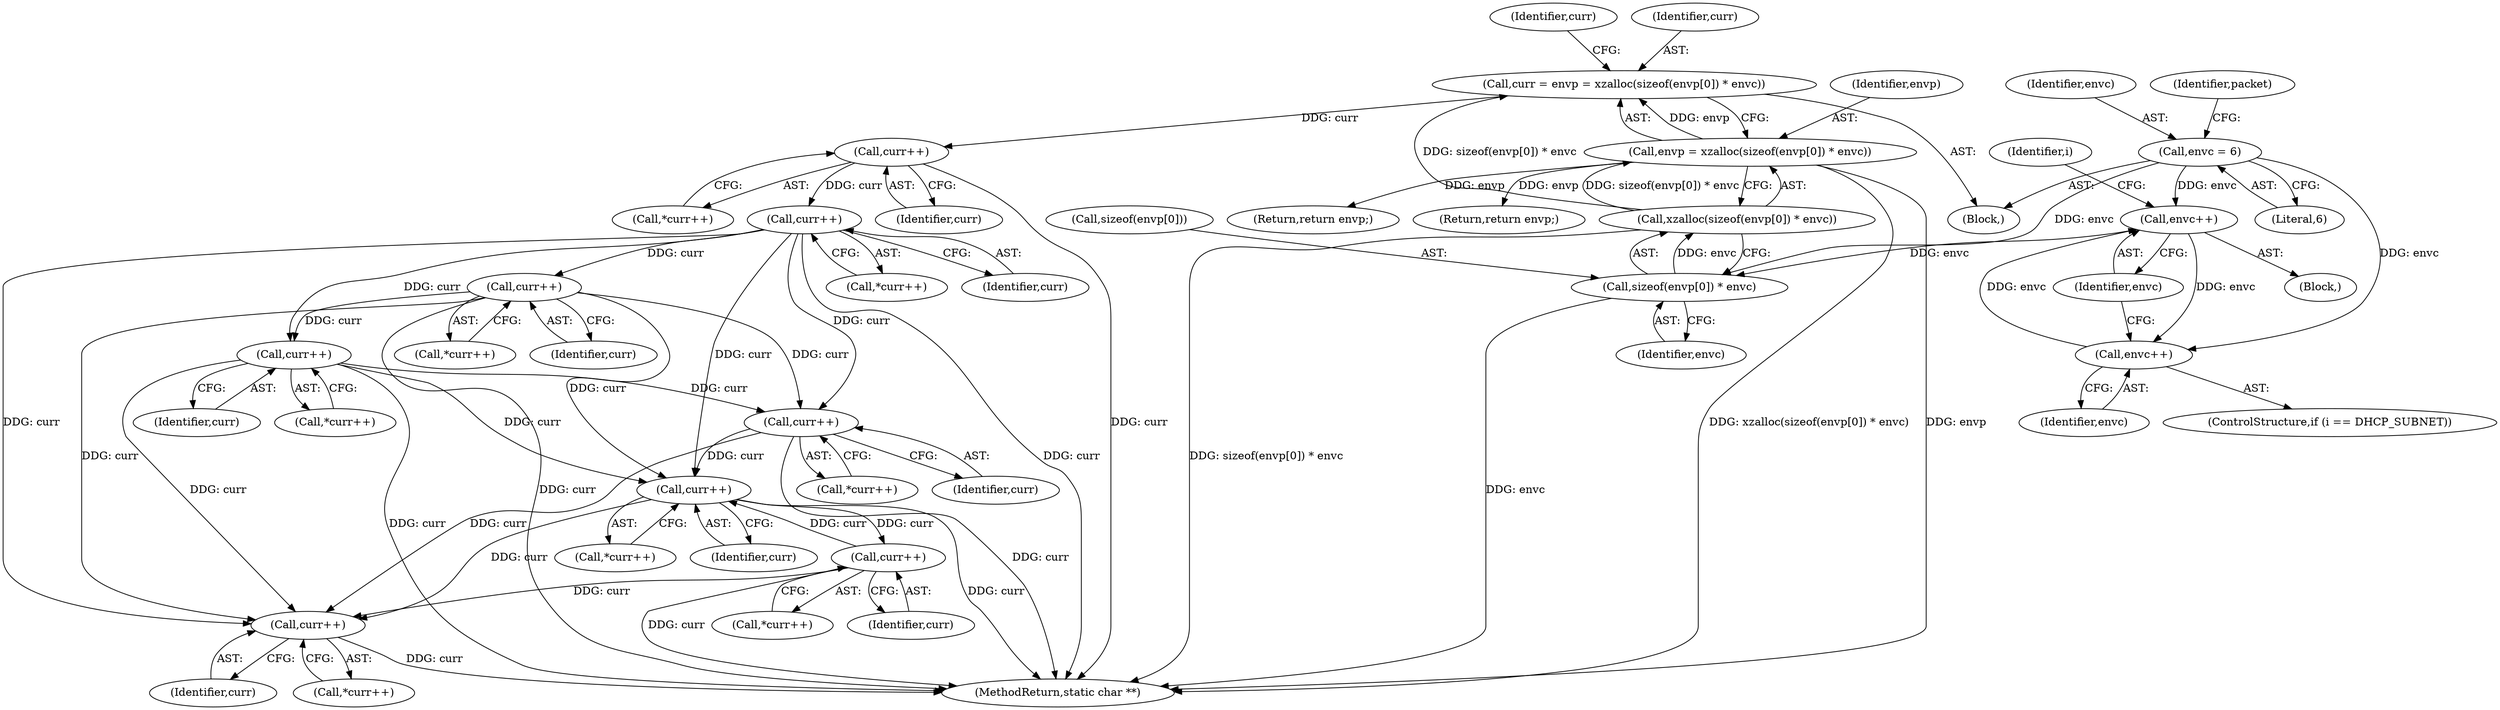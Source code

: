 digraph "0_busybox_74d9f1ba37010face4bd1449df4d60dd84450b06_0@pointer" {
"1000275" [label="(Call,curr++)"];
"1000226" [label="(Call,curr++)"];
"1000201" [label="(Call,curr++)"];
"1000180" [label="(Call,curr = envp = xzalloc(sizeof(envp[0]) * envc))"];
"1000182" [label="(Call,envp = xzalloc(sizeof(envp[0]) * envc))"];
"1000184" [label="(Call,xzalloc(sizeof(envp[0]) * envc))"];
"1000185" [label="(Call,sizeof(envp[0]) * envc)"];
"1000134" [label="(Call,envc = 6)"];
"1000173" [label="(Call,envc++)"];
"1000171" [label="(Call,envc++)"];
"1000251" [label="(Call,curr++)"];
"1000299" [label="(Call,curr++)"];
"1000358" [label="(Call,curr++)"];
"1000378" [label="(Call,curr++)"];
"1000464" [label="(Call,curr++)"];
"1000157" [label="(Block,)"];
"1000358" [label="(Call,curr++)"];
"1000180" [label="(Call,curr = envp = xzalloc(sizeof(envp[0]) * envc))"];
"1000190" [label="(Identifier,envc)"];
"1000468" [label="(Return,return envp;)"];
"1000136" [label="(Literal,6)"];
"1000377" [label="(Call,*curr++)"];
"1000174" [label="(Identifier,envc)"];
"1000252" [label="(Identifier,curr)"];
"1000183" [label="(Identifier,envp)"];
"1000193" [label="(Identifier,curr)"];
"1000378" [label="(Call,curr++)"];
"1000359" [label="(Identifier,curr)"];
"1000200" [label="(Call,*curr++)"];
"1000184" [label="(Call,xzalloc(sizeof(envp[0]) * envc))"];
"1000138" [label="(Identifier,packet)"];
"1000186" [label="(Call,sizeof(envp[0]))"];
"1000379" [label="(Identifier,curr)"];
"1000251" [label="(Call,curr++)"];
"1000298" [label="(Call,*curr++)"];
"1000181" [label="(Identifier,curr)"];
"1000470" [label="(MethodReturn,static char **)"];
"1000226" [label="(Call,curr++)"];
"1000185" [label="(Call,sizeof(envp[0]) * envc)"];
"1000206" [label="(Return,return envp;)"];
"1000300" [label="(Identifier,curr)"];
"1000117" [label="(Block,)"];
"1000274" [label="(Call,*curr++)"];
"1000134" [label="(Call,envc = 6)"];
"1000202" [label="(Identifier,curr)"];
"1000465" [label="(Identifier,curr)"];
"1000299" [label="(Call,curr++)"];
"1000276" [label="(Identifier,curr)"];
"1000225" [label="(Call,*curr++)"];
"1000135" [label="(Identifier,envc)"];
"1000227" [label="(Identifier,curr)"];
"1000172" [label="(Identifier,envc)"];
"1000275" [label="(Call,curr++)"];
"1000171" [label="(Call,envc++)"];
"1000173" [label="(Call,envc++)"];
"1000182" [label="(Call,envp = xzalloc(sizeof(envp[0]) * envc))"];
"1000250" [label="(Call,*curr++)"];
"1000201" [label="(Call,curr++)"];
"1000167" [label="(ControlStructure,if (i == DHCP_SUBNET))"];
"1000177" [label="(Identifier,i)"];
"1000357" [label="(Call,*curr++)"];
"1000464" [label="(Call,curr++)"];
"1000463" [label="(Call,*curr++)"];
"1000275" -> "1000274"  [label="AST: "];
"1000275" -> "1000276"  [label="CFG: "];
"1000276" -> "1000275"  [label="AST: "];
"1000274" -> "1000275"  [label="CFG: "];
"1000275" -> "1000470"  [label="DDG: curr"];
"1000226" -> "1000275"  [label="DDG: curr"];
"1000251" -> "1000275"  [label="DDG: curr"];
"1000275" -> "1000299"  [label="DDG: curr"];
"1000275" -> "1000358"  [label="DDG: curr"];
"1000275" -> "1000464"  [label="DDG: curr"];
"1000226" -> "1000225"  [label="AST: "];
"1000226" -> "1000227"  [label="CFG: "];
"1000227" -> "1000226"  [label="AST: "];
"1000225" -> "1000226"  [label="CFG: "];
"1000226" -> "1000470"  [label="DDG: curr"];
"1000201" -> "1000226"  [label="DDG: curr"];
"1000226" -> "1000251"  [label="DDG: curr"];
"1000226" -> "1000299"  [label="DDG: curr"];
"1000226" -> "1000358"  [label="DDG: curr"];
"1000226" -> "1000464"  [label="DDG: curr"];
"1000201" -> "1000200"  [label="AST: "];
"1000201" -> "1000202"  [label="CFG: "];
"1000202" -> "1000201"  [label="AST: "];
"1000200" -> "1000201"  [label="CFG: "];
"1000201" -> "1000470"  [label="DDG: curr"];
"1000180" -> "1000201"  [label="DDG: curr"];
"1000180" -> "1000117"  [label="AST: "];
"1000180" -> "1000182"  [label="CFG: "];
"1000181" -> "1000180"  [label="AST: "];
"1000182" -> "1000180"  [label="AST: "];
"1000193" -> "1000180"  [label="CFG: "];
"1000182" -> "1000180"  [label="DDG: envp"];
"1000184" -> "1000180"  [label="DDG: sizeof(envp[0]) * envc"];
"1000182" -> "1000184"  [label="CFG: "];
"1000183" -> "1000182"  [label="AST: "];
"1000184" -> "1000182"  [label="AST: "];
"1000182" -> "1000470"  [label="DDG: xzalloc(sizeof(envp[0]) * envc)"];
"1000182" -> "1000470"  [label="DDG: envp"];
"1000184" -> "1000182"  [label="DDG: sizeof(envp[0]) * envc"];
"1000182" -> "1000206"  [label="DDG: envp"];
"1000182" -> "1000468"  [label="DDG: envp"];
"1000184" -> "1000185"  [label="CFG: "];
"1000185" -> "1000184"  [label="AST: "];
"1000184" -> "1000470"  [label="DDG: sizeof(envp[0]) * envc"];
"1000185" -> "1000184"  [label="DDG: envc"];
"1000185" -> "1000190"  [label="CFG: "];
"1000186" -> "1000185"  [label="AST: "];
"1000190" -> "1000185"  [label="AST: "];
"1000185" -> "1000470"  [label="DDG: envc"];
"1000134" -> "1000185"  [label="DDG: envc"];
"1000173" -> "1000185"  [label="DDG: envc"];
"1000134" -> "1000117"  [label="AST: "];
"1000134" -> "1000136"  [label="CFG: "];
"1000135" -> "1000134"  [label="AST: "];
"1000136" -> "1000134"  [label="AST: "];
"1000138" -> "1000134"  [label="CFG: "];
"1000134" -> "1000171"  [label="DDG: envc"];
"1000134" -> "1000173"  [label="DDG: envc"];
"1000173" -> "1000157"  [label="AST: "];
"1000173" -> "1000174"  [label="CFG: "];
"1000174" -> "1000173"  [label="AST: "];
"1000177" -> "1000173"  [label="CFG: "];
"1000173" -> "1000171"  [label="DDG: envc"];
"1000171" -> "1000173"  [label="DDG: envc"];
"1000171" -> "1000167"  [label="AST: "];
"1000171" -> "1000172"  [label="CFG: "];
"1000172" -> "1000171"  [label="AST: "];
"1000174" -> "1000171"  [label="CFG: "];
"1000251" -> "1000250"  [label="AST: "];
"1000251" -> "1000252"  [label="CFG: "];
"1000252" -> "1000251"  [label="AST: "];
"1000250" -> "1000251"  [label="CFG: "];
"1000251" -> "1000470"  [label="DDG: curr"];
"1000251" -> "1000299"  [label="DDG: curr"];
"1000251" -> "1000358"  [label="DDG: curr"];
"1000251" -> "1000464"  [label="DDG: curr"];
"1000299" -> "1000298"  [label="AST: "];
"1000299" -> "1000300"  [label="CFG: "];
"1000300" -> "1000299"  [label="AST: "];
"1000298" -> "1000299"  [label="CFG: "];
"1000299" -> "1000470"  [label="DDG: curr"];
"1000299" -> "1000358"  [label="DDG: curr"];
"1000299" -> "1000464"  [label="DDG: curr"];
"1000358" -> "1000357"  [label="AST: "];
"1000358" -> "1000359"  [label="CFG: "];
"1000359" -> "1000358"  [label="AST: "];
"1000357" -> "1000358"  [label="CFG: "];
"1000358" -> "1000470"  [label="DDG: curr"];
"1000378" -> "1000358"  [label="DDG: curr"];
"1000358" -> "1000378"  [label="DDG: curr"];
"1000358" -> "1000464"  [label="DDG: curr"];
"1000378" -> "1000377"  [label="AST: "];
"1000378" -> "1000379"  [label="CFG: "];
"1000379" -> "1000378"  [label="AST: "];
"1000377" -> "1000378"  [label="CFG: "];
"1000378" -> "1000470"  [label="DDG: curr"];
"1000378" -> "1000464"  [label="DDG: curr"];
"1000464" -> "1000463"  [label="AST: "];
"1000464" -> "1000465"  [label="CFG: "];
"1000465" -> "1000464"  [label="AST: "];
"1000463" -> "1000464"  [label="CFG: "];
"1000464" -> "1000470"  [label="DDG: curr"];
}
